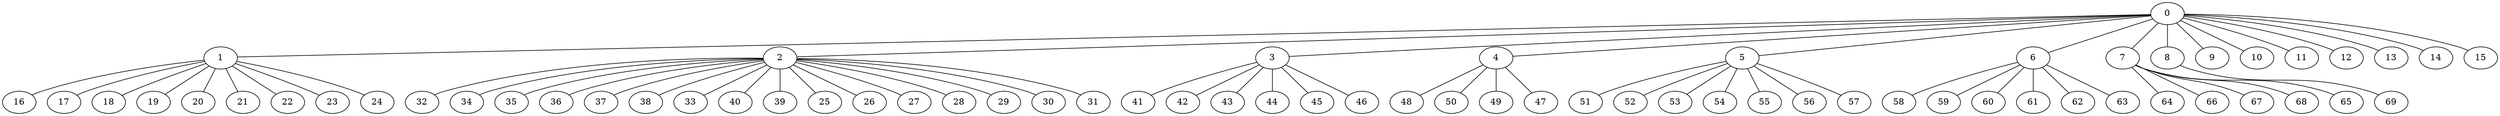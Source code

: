 
graph graphname {
    0 -- 1
0 -- 2
0 -- 3
0 -- 4
0 -- 5
0 -- 6
0 -- 7
0 -- 8
0 -- 9
0 -- 10
0 -- 11
0 -- 12
0 -- 13
0 -- 14
0 -- 15
1 -- 16
1 -- 17
1 -- 18
1 -- 19
1 -- 20
1 -- 21
1 -- 22
1 -- 23
1 -- 24
2 -- 32
2 -- 34
2 -- 35
2 -- 36
2 -- 37
2 -- 38
2 -- 33
2 -- 40
2 -- 39
2 -- 25
2 -- 26
2 -- 27
2 -- 28
2 -- 29
2 -- 30
2 -- 31
3 -- 41
3 -- 42
3 -- 43
3 -- 44
3 -- 45
3 -- 46
4 -- 48
4 -- 50
4 -- 49
4 -- 47
5 -- 51
5 -- 52
5 -- 53
5 -- 54
5 -- 55
5 -- 56
5 -- 57
6 -- 58
6 -- 59
6 -- 60
6 -- 61
6 -- 62
6 -- 63
7 -- 64
7 -- 66
7 -- 67
7 -- 68
7 -- 65
8 -- 69

}
